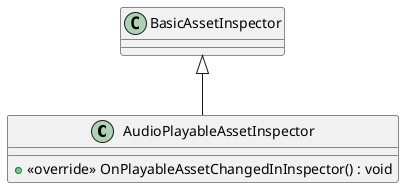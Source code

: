 @startuml
class AudioPlayableAssetInspector {
    + <<override>> OnPlayableAssetChangedInInspector() : void
}
BasicAssetInspector <|-- AudioPlayableAssetInspector
@enduml
